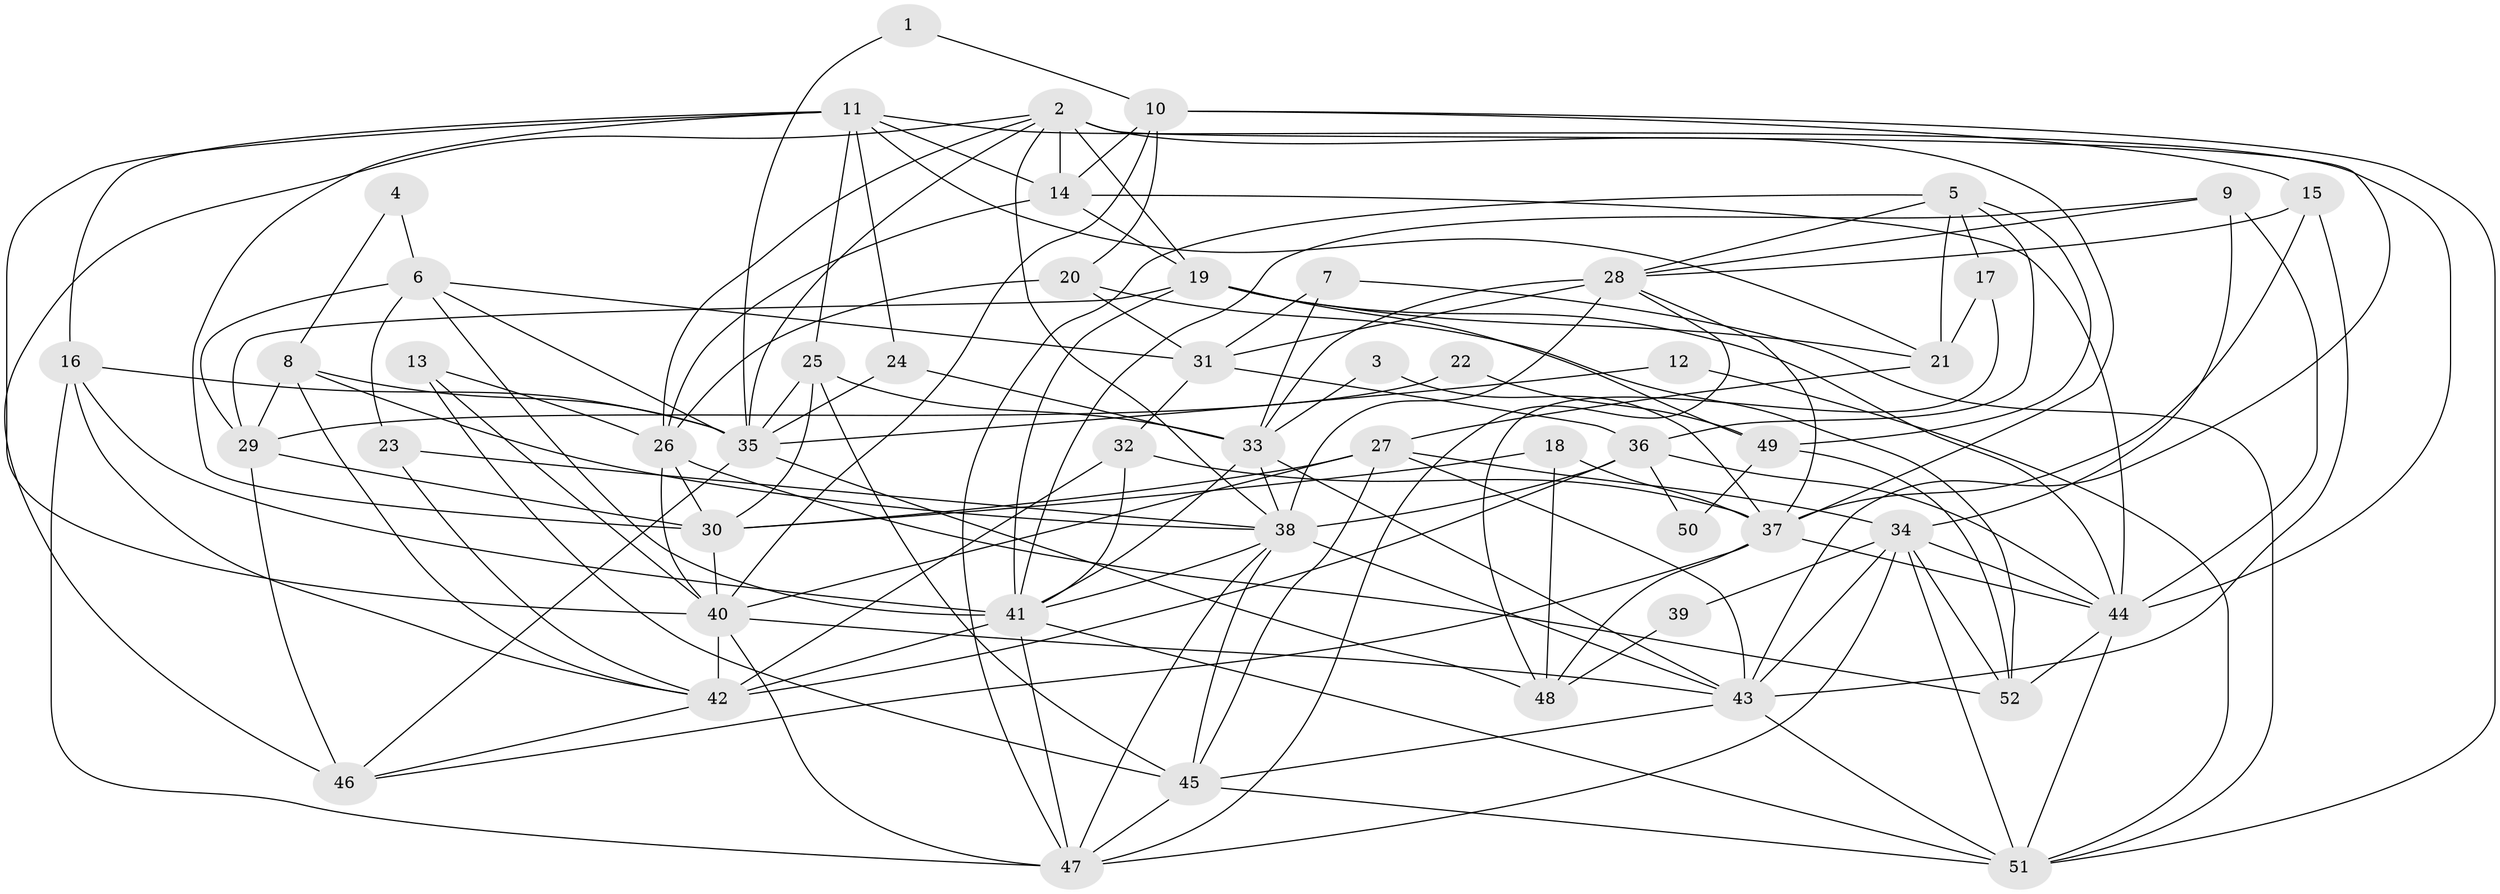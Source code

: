 // original degree distribution, {3: 0.22115384615384615, 5: 0.16346153846153846, 4: 0.2403846153846154, 6: 0.125, 2: 0.19230769230769232, 8: 0.019230769230769232, 7: 0.038461538461538464}
// Generated by graph-tools (version 1.1) at 2025/26/03/09/25 03:26:09]
// undirected, 52 vertices, 147 edges
graph export_dot {
graph [start="1"]
  node [color=gray90,style=filled];
  1;
  2;
  3;
  4;
  5;
  6;
  7;
  8;
  9;
  10;
  11;
  12;
  13;
  14;
  15;
  16;
  17;
  18;
  19;
  20;
  21;
  22;
  23;
  24;
  25;
  26;
  27;
  28;
  29;
  30;
  31;
  32;
  33;
  34;
  35;
  36;
  37;
  38;
  39;
  40;
  41;
  42;
  43;
  44;
  45;
  46;
  47;
  48;
  49;
  50;
  51;
  52;
  1 -- 10 [weight=1.0];
  1 -- 35 [weight=1.0];
  2 -- 14 [weight=1.0];
  2 -- 19 [weight=2.0];
  2 -- 26 [weight=1.0];
  2 -- 35 [weight=1.0];
  2 -- 37 [weight=1.0];
  2 -- 38 [weight=1.0];
  2 -- 43 [weight=1.0];
  2 -- 46 [weight=1.0];
  3 -- 33 [weight=1.0];
  3 -- 37 [weight=1.0];
  4 -- 6 [weight=1.0];
  4 -- 8 [weight=1.0];
  5 -- 17 [weight=1.0];
  5 -- 21 [weight=1.0];
  5 -- 28 [weight=1.0];
  5 -- 36 [weight=1.0];
  5 -- 47 [weight=1.0];
  5 -- 49 [weight=1.0];
  6 -- 23 [weight=1.0];
  6 -- 29 [weight=1.0];
  6 -- 31 [weight=1.0];
  6 -- 35 [weight=1.0];
  6 -- 41 [weight=1.0];
  7 -- 31 [weight=1.0];
  7 -- 33 [weight=1.0];
  7 -- 51 [weight=1.0];
  8 -- 29 [weight=1.0];
  8 -- 35 [weight=1.0];
  8 -- 38 [weight=1.0];
  8 -- 42 [weight=1.0];
  9 -- 28 [weight=1.0];
  9 -- 34 [weight=1.0];
  9 -- 41 [weight=1.0];
  9 -- 44 [weight=1.0];
  10 -- 14 [weight=1.0];
  10 -- 15 [weight=1.0];
  10 -- 20 [weight=1.0];
  10 -- 40 [weight=1.0];
  10 -- 51 [weight=1.0];
  11 -- 14 [weight=1.0];
  11 -- 16 [weight=1.0];
  11 -- 21 [weight=1.0];
  11 -- 24 [weight=1.0];
  11 -- 25 [weight=1.0];
  11 -- 30 [weight=1.0];
  11 -- 40 [weight=1.0];
  11 -- 44 [weight=1.0];
  12 -- 35 [weight=1.0];
  12 -- 51 [weight=1.0];
  13 -- 26 [weight=1.0];
  13 -- 40 [weight=1.0];
  13 -- 45 [weight=1.0];
  14 -- 19 [weight=1.0];
  14 -- 26 [weight=1.0];
  14 -- 44 [weight=1.0];
  15 -- 28 [weight=1.0];
  15 -- 37 [weight=1.0];
  15 -- 43 [weight=1.0];
  16 -- 35 [weight=1.0];
  16 -- 41 [weight=1.0];
  16 -- 42 [weight=1.0];
  16 -- 47 [weight=1.0];
  17 -- 21 [weight=1.0];
  17 -- 48 [weight=1.0];
  18 -- 30 [weight=1.0];
  18 -- 37 [weight=1.0];
  18 -- 48 [weight=1.0];
  19 -- 21 [weight=1.0];
  19 -- 29 [weight=1.0];
  19 -- 41 [weight=1.0];
  19 -- 44 [weight=1.0];
  19 -- 49 [weight=1.0];
  20 -- 26 [weight=2.0];
  20 -- 31 [weight=1.0];
  20 -- 52 [weight=1.0];
  21 -- 27 [weight=1.0];
  22 -- 29 [weight=1.0];
  22 -- 49 [weight=1.0];
  23 -- 38 [weight=1.0];
  23 -- 42 [weight=1.0];
  24 -- 33 [weight=2.0];
  24 -- 35 [weight=1.0];
  25 -- 30 [weight=1.0];
  25 -- 33 [weight=2.0];
  25 -- 35 [weight=1.0];
  25 -- 45 [weight=1.0];
  26 -- 30 [weight=1.0];
  26 -- 40 [weight=1.0];
  26 -- 52 [weight=1.0];
  27 -- 30 [weight=1.0];
  27 -- 34 [weight=1.0];
  27 -- 40 [weight=1.0];
  27 -- 43 [weight=1.0];
  27 -- 45 [weight=1.0];
  28 -- 31 [weight=1.0];
  28 -- 33 [weight=1.0];
  28 -- 37 [weight=1.0];
  28 -- 38 [weight=1.0];
  28 -- 47 [weight=1.0];
  29 -- 30 [weight=1.0];
  29 -- 46 [weight=1.0];
  30 -- 40 [weight=1.0];
  31 -- 32 [weight=1.0];
  31 -- 36 [weight=1.0];
  32 -- 37 [weight=1.0];
  32 -- 41 [weight=1.0];
  32 -- 42 [weight=2.0];
  33 -- 38 [weight=1.0];
  33 -- 41 [weight=1.0];
  33 -- 43 [weight=1.0];
  34 -- 39 [weight=1.0];
  34 -- 43 [weight=1.0];
  34 -- 44 [weight=1.0];
  34 -- 47 [weight=1.0];
  34 -- 51 [weight=1.0];
  34 -- 52 [weight=1.0];
  35 -- 46 [weight=1.0];
  35 -- 48 [weight=1.0];
  36 -- 38 [weight=1.0];
  36 -- 42 [weight=1.0];
  36 -- 44 [weight=2.0];
  36 -- 50 [weight=1.0];
  37 -- 44 [weight=1.0];
  37 -- 46 [weight=1.0];
  37 -- 48 [weight=1.0];
  38 -- 41 [weight=1.0];
  38 -- 43 [weight=1.0];
  38 -- 45 [weight=1.0];
  38 -- 47 [weight=1.0];
  39 -- 48 [weight=1.0];
  40 -- 42 [weight=1.0];
  40 -- 43 [weight=1.0];
  40 -- 47 [weight=1.0];
  41 -- 42 [weight=1.0];
  41 -- 47 [weight=1.0];
  41 -- 51 [weight=1.0];
  42 -- 46 [weight=1.0];
  43 -- 45 [weight=1.0];
  43 -- 51 [weight=1.0];
  44 -- 51 [weight=1.0];
  44 -- 52 [weight=1.0];
  45 -- 47 [weight=1.0];
  45 -- 51 [weight=1.0];
  49 -- 50 [weight=1.0];
  49 -- 52 [weight=1.0];
}
